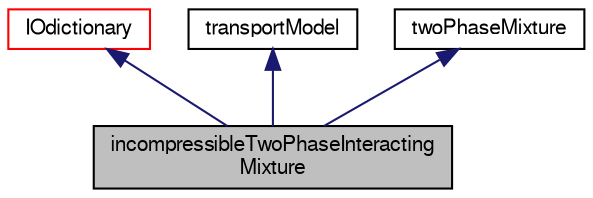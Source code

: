digraph "incompressibleTwoPhaseInteractingMixture"
{
  bgcolor="transparent";
  edge [fontname="FreeSans",fontsize="10",labelfontname="FreeSans",labelfontsize="10"];
  node [fontname="FreeSans",fontsize="10",shape=record];
  Node0 [label="incompressibleTwoPhaseInteracting\lMixture",height=0.2,width=0.4,color="black", fillcolor="grey75", style="filled", fontcolor="black"];
  Node1 -> Node0 [dir="back",color="midnightblue",fontsize="10",style="solid",fontname="FreeSans"];
  Node1 [label="IOdictionary",height=0.2,width=0.4,color="red",URL="$a26158.html",tooltip="IOdictionary is derived from dictionary and IOobject to give the dictionary automatic IO functionalit..."];
  Node17 -> Node0 [dir="back",color="midnightblue",fontsize="10",style="solid",fontname="FreeSans"];
  Node17 [label="transportModel",height=0.2,width=0.4,color="black",URL="$a30490.html",tooltip="Base-class for all transport models used by the incompressible turbulence models. ..."];
  Node18 -> Node0 [dir="back",color="midnightblue",fontsize="10",style="solid",fontname="FreeSans"];
  Node18 [label="twoPhaseMixture",height=0.2,width=0.4,color="black",URL="$a30526.html",tooltip="A two-phase mixture model. "];
}

